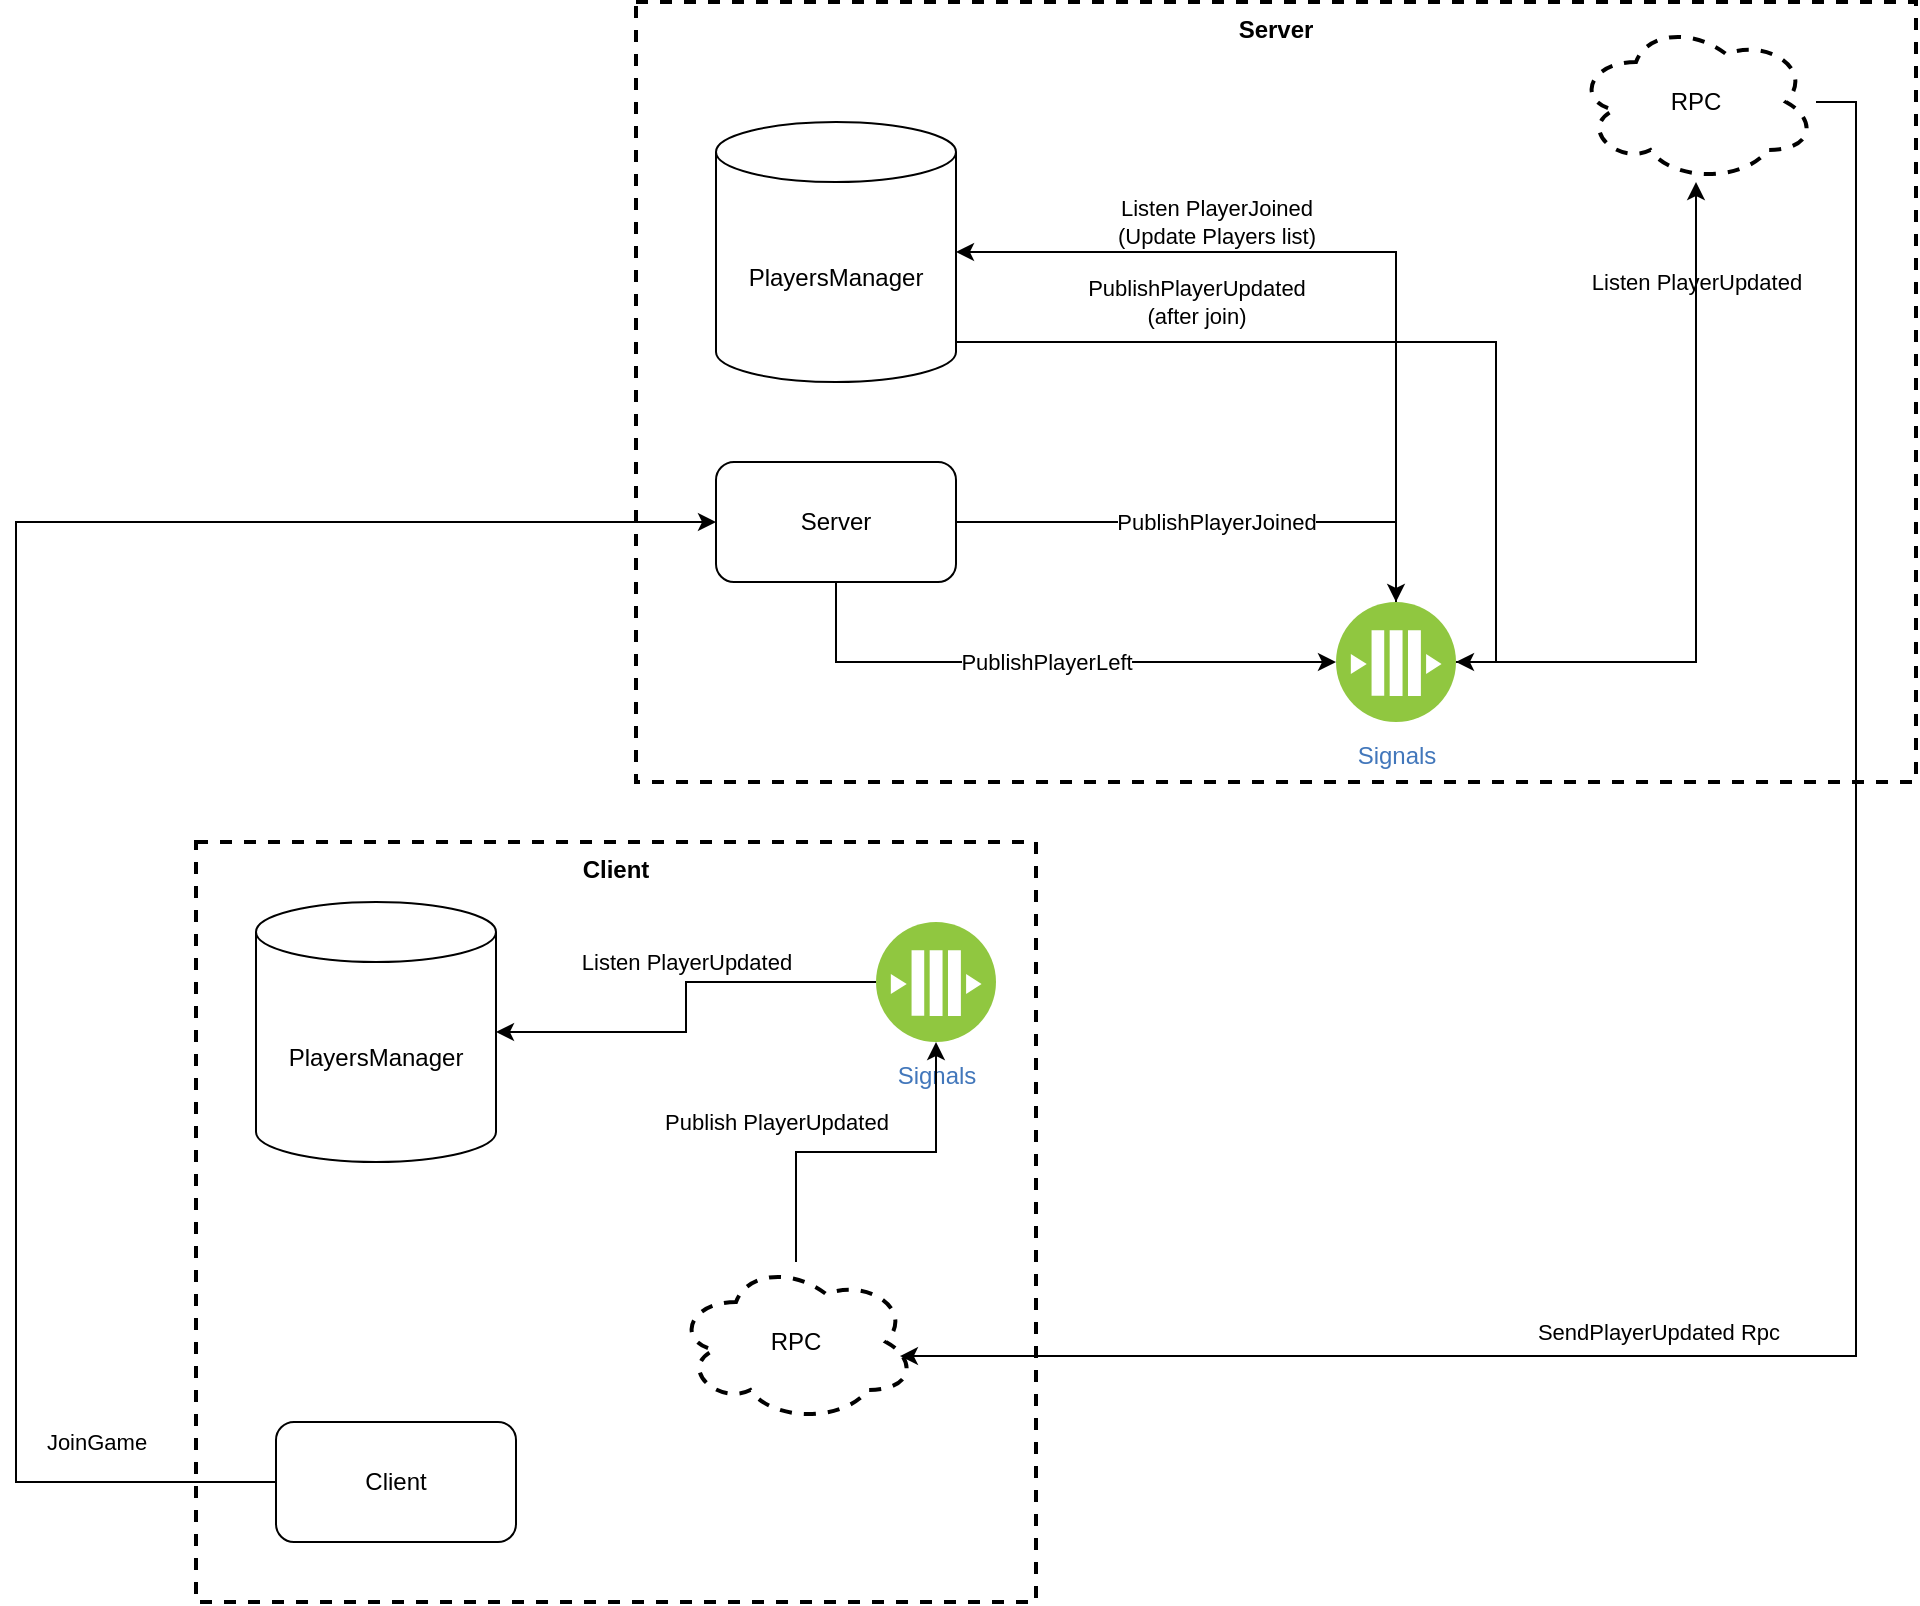 <mxfile version="13.9.9" type="device"><diagram id="GkuLCpYWg1rLLYMhMJr0" name="Page-1"><mxGraphModel dx="1106" dy="1003" grid="1" gridSize="10" guides="1" tooltips="1" connect="1" arrows="1" fold="1" page="1" pageScale="1" pageWidth="1200" pageHeight="1920" math="0" shadow="0"><root><mxCell id="0"/><mxCell id="1" parent="0"/><mxCell id="55WO52cxo40p3SlWinCS-9" value="Client" style="rounded=0;whiteSpace=wrap;html=1;dashed=1;strokeWidth=2;fillColor=none;fontStyle=1;verticalAlign=top;" vertex="1" parent="1"><mxGeometry x="240" y="670" width="420" height="380" as="geometry"/></mxCell><mxCell id="55WO52cxo40p3SlWinCS-8" value="Server" style="rounded=0;whiteSpace=wrap;html=1;dashed=1;strokeWidth=2;fillColor=none;verticalAlign=top;fontStyle=1" vertex="1" parent="1"><mxGeometry x="460" y="250" width="640" height="390" as="geometry"/></mxCell><mxCell id="55WO52cxo40p3SlWinCS-6" value="PublishPlayerJoined" style="edgeStyle=orthogonalEdgeStyle;rounded=0;orthogonalLoop=1;jettySize=auto;html=1;" edge="1" parent="1" source="55WO52cxo40p3SlWinCS-1" target="55WO52cxo40p3SlWinCS-5"><mxGeometry relative="1" as="geometry"/></mxCell><mxCell id="55WO52cxo40p3SlWinCS-7" value="PublishPlayerLeft" style="edgeStyle=orthogonalEdgeStyle;rounded=0;orthogonalLoop=1;jettySize=auto;html=1;entryX=0;entryY=0.5;entryDx=0;entryDy=0;" edge="1" parent="1" source="55WO52cxo40p3SlWinCS-1" target="55WO52cxo40p3SlWinCS-5"><mxGeometry relative="1" as="geometry"><Array as="points"><mxPoint x="560" y="580"/></Array></mxGeometry></mxCell><mxCell id="55WO52cxo40p3SlWinCS-1" value="Server" style="rounded=1;whiteSpace=wrap;html=1;" vertex="1" parent="1"><mxGeometry x="500" y="480" width="120" height="60" as="geometry"/></mxCell><mxCell id="55WO52cxo40p3SlWinCS-22" value="JoinGame" style="edgeStyle=orthogonalEdgeStyle;rounded=0;orthogonalLoop=1;jettySize=auto;html=1;entryX=0;entryY=0.5;entryDx=0;entryDy=0;labelBackgroundColor=none;" edge="1" parent="1" source="55WO52cxo40p3SlWinCS-2" target="55WO52cxo40p3SlWinCS-1"><mxGeometry x="-0.812" y="-20" relative="1" as="geometry"><Array as="points"><mxPoint x="150" y="990"/><mxPoint x="150" y="510"/></Array><mxPoint as="offset"/></mxGeometry></mxCell><mxCell id="55WO52cxo40p3SlWinCS-2" value="Client" style="rounded=1;whiteSpace=wrap;html=1;" vertex="1" parent="1"><mxGeometry x="280" y="960" width="120" height="60" as="geometry"/></mxCell><mxCell id="55WO52cxo40p3SlWinCS-13" value="PublishPlayerUpdated&lt;br&gt;(after join)" style="edgeStyle=orthogonalEdgeStyle;rounded=0;orthogonalLoop=1;jettySize=auto;html=1;entryX=1;entryY=0.5;entryDx=0;entryDy=0;labelBackgroundColor=none;" edge="1" parent="1" source="55WO52cxo40p3SlWinCS-3" target="55WO52cxo40p3SlWinCS-5"><mxGeometry x="-0.467" y="20" relative="1" as="geometry"><Array as="points"><mxPoint x="890" y="420"/><mxPoint x="890" y="580"/></Array><mxPoint as="offset"/></mxGeometry></mxCell><mxCell id="55WO52cxo40p3SlWinCS-3" value="PlayersManager" style="shape=cylinder3;whiteSpace=wrap;html=1;boundedLbl=1;backgroundOutline=1;size=15;" vertex="1" parent="1"><mxGeometry x="500" y="310" width="120" height="130" as="geometry"/></mxCell><mxCell id="55WO52cxo40p3SlWinCS-12" value="Listen PlayerJoined&lt;br&gt;(Update Players list)" style="edgeStyle=orthogonalEdgeStyle;rounded=0;orthogonalLoop=1;jettySize=auto;html=1;entryX=1;entryY=0.5;entryDx=0;entryDy=0;entryPerimeter=0;labelBackgroundColor=none;" edge="1" parent="1" source="55WO52cxo40p3SlWinCS-5" target="55WO52cxo40p3SlWinCS-3"><mxGeometry x="0.342" y="-15" relative="1" as="geometry"><Array as="points"><mxPoint x="840" y="375"/></Array><mxPoint as="offset"/></mxGeometry></mxCell><mxCell id="55WO52cxo40p3SlWinCS-14" value="Listen PlayerUpdated" style="edgeStyle=orthogonalEdgeStyle;rounded=0;orthogonalLoop=1;jettySize=auto;html=1;labelBackgroundColor=none;" edge="1" parent="1" source="55WO52cxo40p3SlWinCS-5" target="55WO52cxo40p3SlWinCS-11"><mxGeometry x="0.722" relative="1" as="geometry"><mxPoint as="offset"/></mxGeometry></mxCell><mxCell id="55WO52cxo40p3SlWinCS-5" value="Signals" style="aspect=fixed;perimeter=ellipsePerimeter;html=1;align=center;shadow=0;dashed=0;fontColor=#4277BB;labelBackgroundColor=#ffffff;fontSize=12;spacingTop=3;image;image=img/lib/ibm/blockchain/message_bus.svg;" vertex="1" parent="1"><mxGeometry x="810" y="550" width="60" height="60" as="geometry"/></mxCell><mxCell id="55WO52cxo40p3SlWinCS-10" value="PlayersManager" style="shape=cylinder3;whiteSpace=wrap;html=1;boundedLbl=1;backgroundOutline=1;size=15;" vertex="1" parent="1"><mxGeometry x="270" y="700" width="120" height="130" as="geometry"/></mxCell><mxCell id="55WO52cxo40p3SlWinCS-15" value="SendPlayerUpdated Rpc" style="edgeStyle=orthogonalEdgeStyle;rounded=0;orthogonalLoop=1;jettySize=auto;html=1;entryX=0.933;entryY=0.588;entryDx=0;entryDy=0;labelBackgroundColor=none;entryPerimeter=0;" edge="1" parent="1" source="55WO52cxo40p3SlWinCS-11" target="55WO52cxo40p3SlWinCS-19"><mxGeometry x="0.328" y="-12" relative="1" as="geometry"><Array as="points"><mxPoint x="1070" y="300"/><mxPoint x="1070" y="927"/></Array><mxPoint x="1" as="offset"/></mxGeometry></mxCell><mxCell id="55WO52cxo40p3SlWinCS-11" value="RPC" style="ellipse;shape=cloud;whiteSpace=wrap;html=1;dashed=1;strokeColor=#000000;strokeWidth=2;fillColor=none;" vertex="1" parent="1"><mxGeometry x="930" y="260" width="120" height="80" as="geometry"/></mxCell><mxCell id="55WO52cxo40p3SlWinCS-21" value="Listen PlayerUpdated" style="edgeStyle=orthogonalEdgeStyle;rounded=0;orthogonalLoop=1;jettySize=auto;html=1;labelBackgroundColor=none;" edge="1" parent="1" source="55WO52cxo40p3SlWinCS-17" target="55WO52cxo40p3SlWinCS-10"><mxGeometry x="-0.116" y="-10" relative="1" as="geometry"><mxPoint x="10" y="-10" as="offset"/></mxGeometry></mxCell><mxCell id="55WO52cxo40p3SlWinCS-17" value="Signals" style="aspect=fixed;perimeter=ellipsePerimeter;html=1;align=center;shadow=0;dashed=0;fontColor=#4277BB;labelBackgroundColor=#ffffff;fontSize=12;spacingTop=3;image;image=img/lib/ibm/blockchain/message_bus.svg;" vertex="1" parent="1"><mxGeometry x="580" y="710" width="60" height="60" as="geometry"/></mxCell><mxCell id="55WO52cxo40p3SlWinCS-20" value="Publish PlayerUpdated" style="edgeStyle=orthogonalEdgeStyle;rounded=0;orthogonalLoop=1;jettySize=auto;html=1;labelBackgroundColor=none;" edge="1" parent="1" source="55WO52cxo40p3SlWinCS-19" target="55WO52cxo40p3SlWinCS-17"><mxGeometry x="-0.389" y="18" relative="1" as="geometry"><Array as="points"><mxPoint x="540" y="825"/><mxPoint x="610" y="825"/></Array><mxPoint x="-10" y="3" as="offset"/></mxGeometry></mxCell><mxCell id="55WO52cxo40p3SlWinCS-19" value="RPC" style="ellipse;shape=cloud;whiteSpace=wrap;html=1;dashed=1;strokeColor=#000000;strokeWidth=2;fillColor=none;" vertex="1" parent="1"><mxGeometry x="480" y="880" width="120" height="80" as="geometry"/></mxCell></root></mxGraphModel></diagram></mxfile>